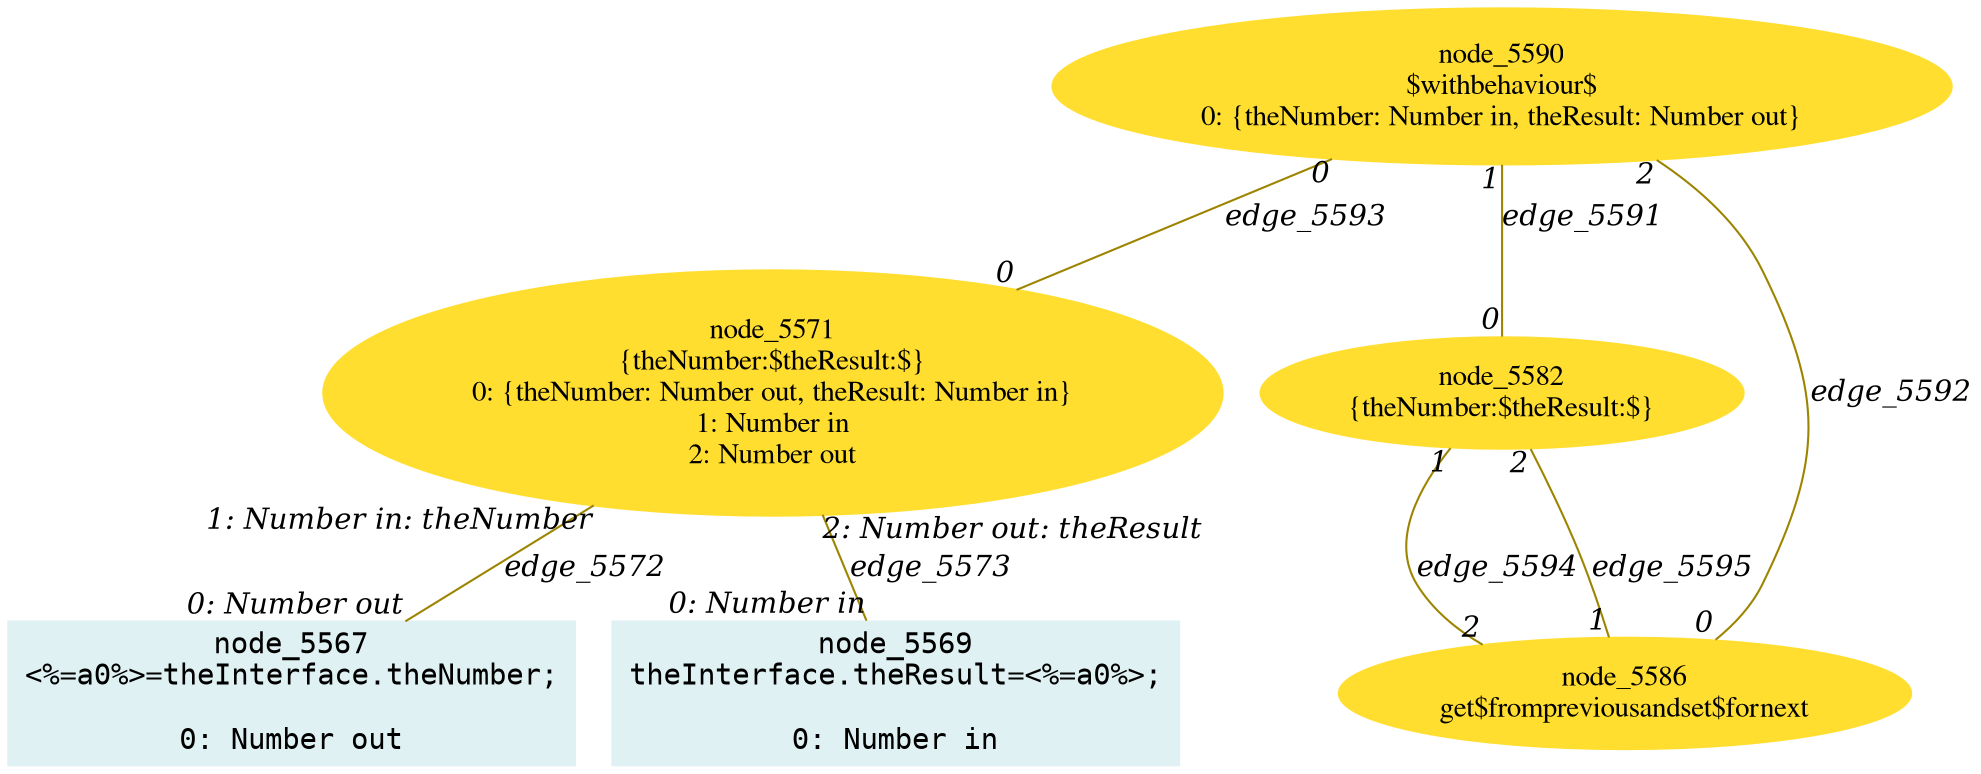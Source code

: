 digraph g{node_5567 [shape="box", style="filled", color="#dff1f2", fontname="Courier", label="node_5567
<%=a0%>=theInterface.theNumber;

0: Number out" ]
node_5569 [shape="box", style="filled", color="#dff1f2", fontname="Courier", label="node_5569
theInterface.theResult=<%=a0%>;

0: Number in" ]
node_5571 [shape="ellipse", style="filled", color="#ffde2f", fontname="Times", label="node_5571
{theNumber:$theResult:$}
0: {theNumber: Number out, theResult: Number in}
1: Number in
2: Number out" ]
node_5582 [shape="ellipse", style="filled", color="#ffde2f", fontname="Times", label="node_5582
{theNumber:$theResult:$}
" ]
node_5586 [shape="ellipse", style="filled", color="#ffde2f", fontname="Times", label="node_5586
get$frompreviousandset$fornext
" ]
node_5590 [shape="ellipse", style="filled", color="#ffde2f", fontname="Times", label="node_5590
$withbehaviour$
0: {theNumber: Number in, theResult: Number out}" ]
node_5571 -> node_5567 [dir=none, arrowHead=none, fontname="Times-Italic", arrowsize=1, color="#9d8400", label="edge_5572",  headlabel="0: Number out", taillabel="1: Number in: theNumber" ]
node_5571 -> node_5569 [dir=none, arrowHead=none, fontname="Times-Italic", arrowsize=1, color="#9d8400", label="edge_5573",  headlabel="0: Number in", taillabel="2: Number out: theResult" ]
node_5590 -> node_5582 [dir=none, arrowHead=none, fontname="Times-Italic", arrowsize=1, color="#9d8400", label="edge_5591",  headlabel="0", taillabel="1" ]
node_5590 -> node_5586 [dir=none, arrowHead=none, fontname="Times-Italic", arrowsize=1, color="#9d8400", label="edge_5592",  headlabel="0", taillabel="2" ]
node_5590 -> node_5571 [dir=none, arrowHead=none, fontname="Times-Italic", arrowsize=1, color="#9d8400", label="edge_5593",  headlabel="0", taillabel="0" ]
node_5582 -> node_5586 [dir=none, arrowHead=none, fontname="Times-Italic", arrowsize=1, color="#9d8400", label="edge_5594",  headlabel="2", taillabel="1" ]
node_5582 -> node_5586 [dir=none, arrowHead=none, fontname="Times-Italic", arrowsize=1, color="#9d8400", label="edge_5595",  headlabel="1", taillabel="2" ]
}